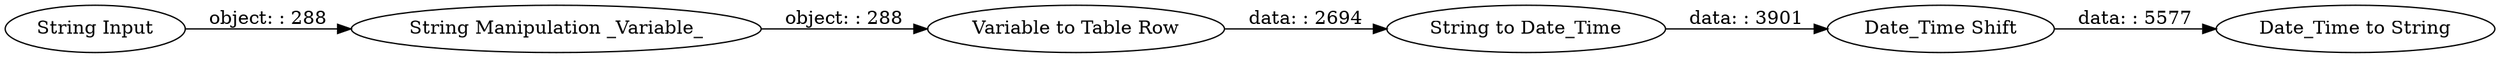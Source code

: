 digraph {
	"-1391987507920384783_6" [label="Date_Time Shift"]
	"-1391987507920384783_4" [label="String to Date_Time"]
	"-1391987507920384783_8" [label="Date_Time to String"]
	"-1391987507920384783_2" [label="String Manipulation _Variable_"]
	"-1391987507920384783_1" [label="String Input"]
	"-1391987507920384783_3" [label="Variable to Table Row"]
	"-1391987507920384783_1" -> "-1391987507920384783_2" [label="object: : 288"]
	"-1391987507920384783_2" -> "-1391987507920384783_3" [label="object: : 288"]
	"-1391987507920384783_6" -> "-1391987507920384783_8" [label="data: : 5577"]
	"-1391987507920384783_4" -> "-1391987507920384783_6" [label="data: : 3901"]
	"-1391987507920384783_3" -> "-1391987507920384783_4" [label="data: : 2694"]
	rankdir=LR
}
